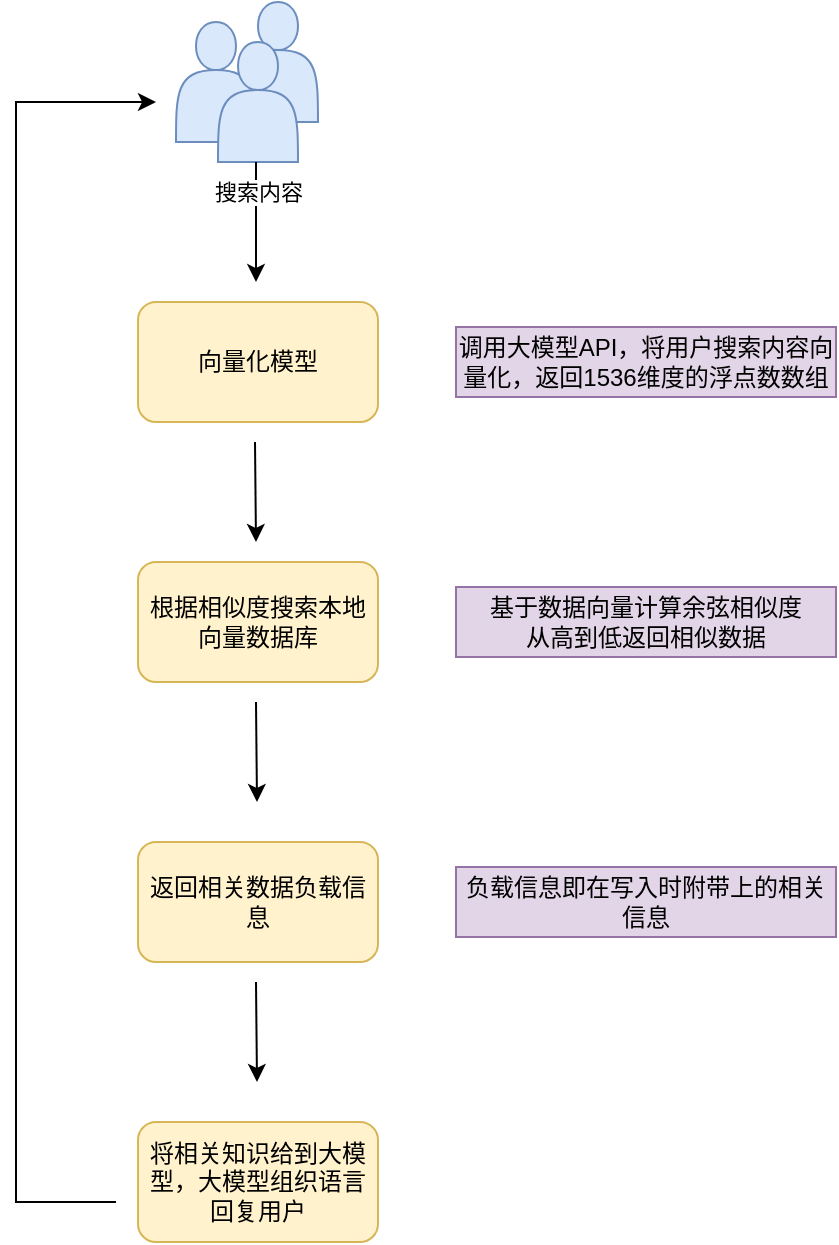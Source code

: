 <mxfile version="24.8.4">
  <diagram name="第 1 页" id="64pHcXrv7glHEHluXUjH">
    <mxGraphModel dx="1426" dy="781" grid="1" gridSize="10" guides="1" tooltips="1" connect="1" arrows="1" fold="1" page="1" pageScale="1" pageWidth="827" pageHeight="1169" math="0" shadow="0">
      <root>
        <mxCell id="0" />
        <mxCell id="1" parent="0" />
        <mxCell id="bfbWaRNGYkk4RlwXCuDA-1" value="" style="shape=actor;whiteSpace=wrap;html=1;fillColor=#dae8fc;strokeColor=#6c8ebf;" vertex="1" parent="1">
          <mxGeometry x="401" y="70" width="40" height="60" as="geometry" />
        </mxCell>
        <mxCell id="bfbWaRNGYkk4RlwXCuDA-2" value="" style="shape=actor;whiteSpace=wrap;html=1;fillColor=#dae8fc;strokeColor=#6c8ebf;" vertex="1" parent="1">
          <mxGeometry x="370" y="80" width="40" height="60" as="geometry" />
        </mxCell>
        <mxCell id="-Euu9BMKucAwl8sNznRl-1" value="" style="shape=actor;whiteSpace=wrap;html=1;fillColor=#dae8fc;strokeColor=#6c8ebf;" parent="1" vertex="1">
          <mxGeometry x="391" y="90" width="40" height="60" as="geometry" />
        </mxCell>
        <mxCell id="bfbWaRNGYkk4RlwXCuDA-4" value="" style="endArrow=classic;html=1;rounded=0;" edge="1" parent="1">
          <mxGeometry width="50" height="50" relative="1" as="geometry">
            <mxPoint x="410" y="150" as="sourcePoint" />
            <mxPoint x="410" y="210" as="targetPoint" />
          </mxGeometry>
        </mxCell>
        <mxCell id="bfbWaRNGYkk4RlwXCuDA-5" value="搜索内容" style="edgeLabel;html=1;align=center;verticalAlign=middle;resizable=0;points=[];" vertex="1" connectable="0" parent="bfbWaRNGYkk4RlwXCuDA-4">
          <mxGeometry x="-0.5" y="1" relative="1" as="geometry">
            <mxPoint as="offset" />
          </mxGeometry>
        </mxCell>
        <mxCell id="bfbWaRNGYkk4RlwXCuDA-8" value="向量化模型" style="rounded=1;whiteSpace=wrap;html=1;fillColor=#fff2cc;strokeColor=#d6b656;" vertex="1" parent="1">
          <mxGeometry x="351" y="220" width="120" height="60" as="geometry" />
        </mxCell>
        <mxCell id="bfbWaRNGYkk4RlwXCuDA-10" value="调用大模型API，将用户搜索内容向量化，返回1536维度的浮点数数组" style="rounded=0;whiteSpace=wrap;html=1;fillColor=#e1d5e7;strokeColor=#9673a6;" vertex="1" parent="1">
          <mxGeometry x="510" y="232.5" width="190" height="35" as="geometry" />
        </mxCell>
        <mxCell id="bfbWaRNGYkk4RlwXCuDA-11" value="" style="endArrow=classic;html=1;rounded=0;" edge="1" parent="1">
          <mxGeometry width="50" height="50" relative="1" as="geometry">
            <mxPoint x="409.5" y="290" as="sourcePoint" />
            <mxPoint x="410" y="340" as="targetPoint" />
          </mxGeometry>
        </mxCell>
        <mxCell id="bfbWaRNGYkk4RlwXCuDA-12" value="根据相似度搜索本地向量数据库" style="rounded=1;whiteSpace=wrap;html=1;fillColor=#fff2cc;strokeColor=#d6b656;" vertex="1" parent="1">
          <mxGeometry x="351" y="350" width="120" height="60" as="geometry" />
        </mxCell>
        <mxCell id="bfbWaRNGYkk4RlwXCuDA-13" value="基于数据向量计算余弦相似度&lt;div&gt;从高到低返回相似数据&lt;/div&gt;" style="rounded=0;whiteSpace=wrap;html=1;fillColor=#e1d5e7;strokeColor=#9673a6;" vertex="1" parent="1">
          <mxGeometry x="510" y="362.5" width="190" height="35" as="geometry" />
        </mxCell>
        <mxCell id="bfbWaRNGYkk4RlwXCuDA-14" value="" style="endArrow=classic;html=1;rounded=0;" edge="1" parent="1">
          <mxGeometry width="50" height="50" relative="1" as="geometry">
            <mxPoint x="410" y="420" as="sourcePoint" />
            <mxPoint x="410.5" y="470" as="targetPoint" />
          </mxGeometry>
        </mxCell>
        <mxCell id="bfbWaRNGYkk4RlwXCuDA-15" value="返回相关数据负载信息" style="rounded=1;whiteSpace=wrap;html=1;fillColor=#fff2cc;strokeColor=#d6b656;" vertex="1" parent="1">
          <mxGeometry x="351" y="490" width="120" height="60" as="geometry" />
        </mxCell>
        <mxCell id="bfbWaRNGYkk4RlwXCuDA-16" value="负载信息即在写入时附带上的相关信息" style="rounded=0;whiteSpace=wrap;html=1;fillColor=#e1d5e7;strokeColor=#9673a6;" vertex="1" parent="1">
          <mxGeometry x="510" y="502.5" width="190" height="35" as="geometry" />
        </mxCell>
        <mxCell id="bfbWaRNGYkk4RlwXCuDA-17" value="" style="endArrow=classic;html=1;rounded=0;" edge="1" parent="1">
          <mxGeometry width="50" height="50" relative="1" as="geometry">
            <mxPoint x="410" y="560" as="sourcePoint" />
            <mxPoint x="410.5" y="610" as="targetPoint" />
          </mxGeometry>
        </mxCell>
        <mxCell id="bfbWaRNGYkk4RlwXCuDA-18" value="将相关知识给到大模型，大模型组织语言回复用户" style="rounded=1;whiteSpace=wrap;html=1;fillColor=#fff2cc;strokeColor=#d6b656;" vertex="1" parent="1">
          <mxGeometry x="351" y="630" width="120" height="60" as="geometry" />
        </mxCell>
        <mxCell id="bfbWaRNGYkk4RlwXCuDA-19" value="" style="endArrow=classic;html=1;rounded=0;" edge="1" parent="1">
          <mxGeometry width="50" height="50" relative="1" as="geometry">
            <mxPoint x="340" y="670" as="sourcePoint" />
            <mxPoint x="360" y="120" as="targetPoint" />
            <Array as="points">
              <mxPoint x="290" y="670" />
              <mxPoint x="290" y="390" />
              <mxPoint x="290" y="200" />
              <mxPoint x="290" y="120" />
            </Array>
          </mxGeometry>
        </mxCell>
      </root>
    </mxGraphModel>
  </diagram>
</mxfile>
